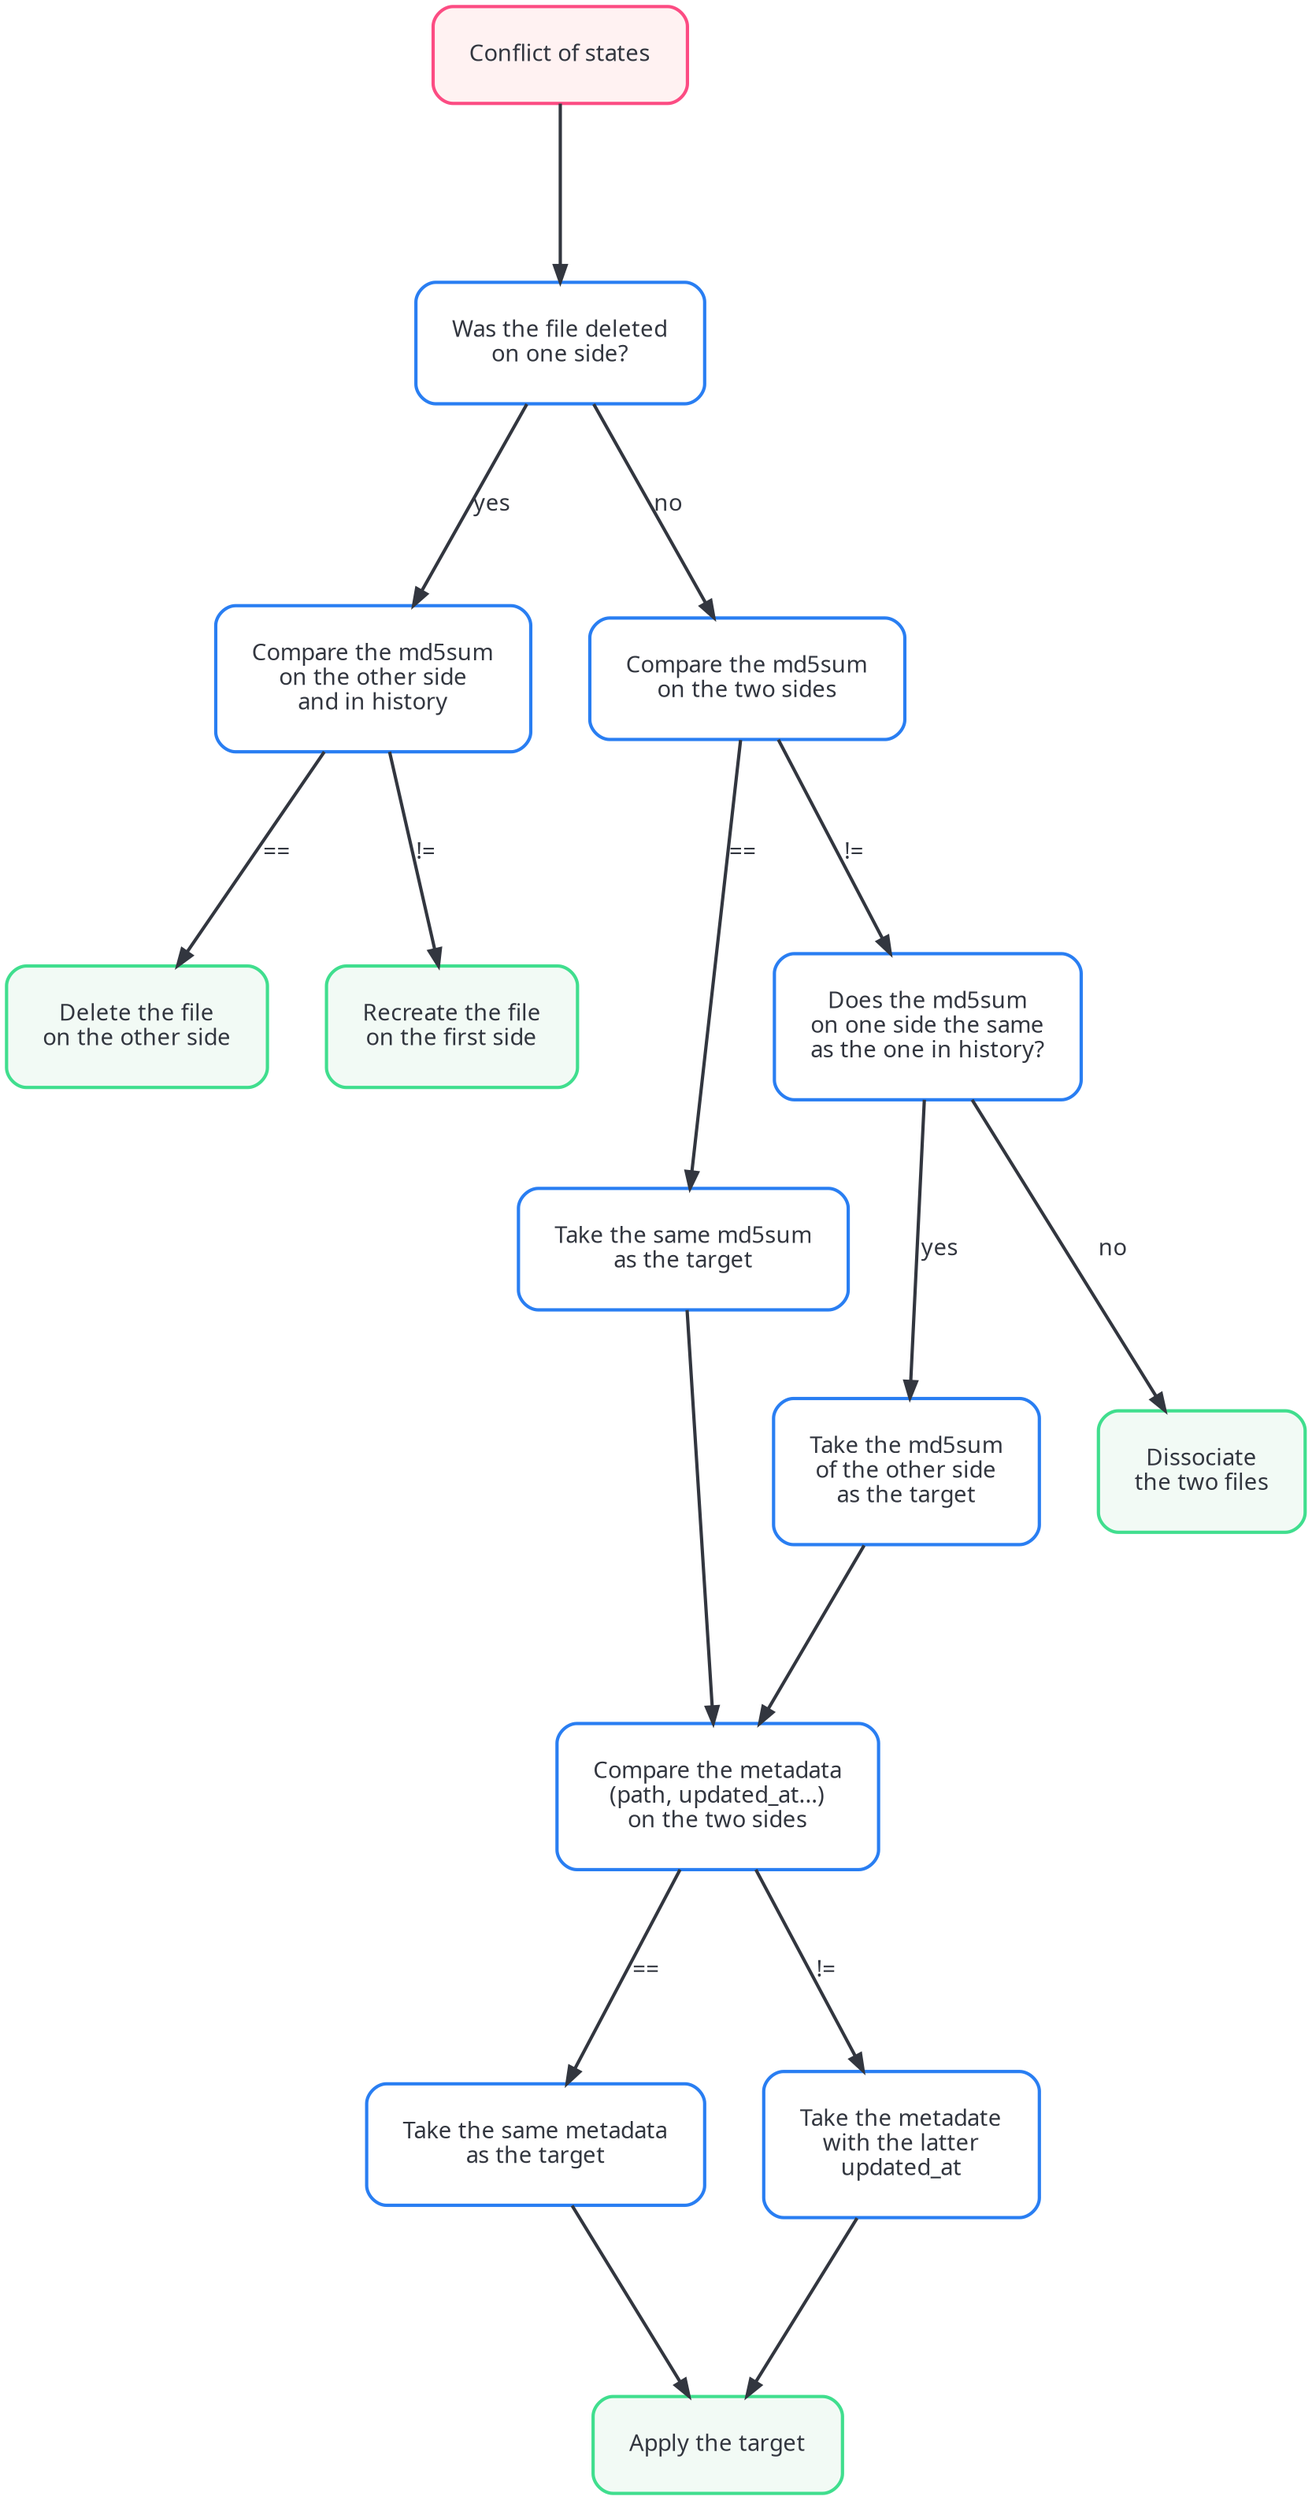 digraph conflict {
	node [fontname="Fira Code", color="#297EF2", fontcolor="#32363F", shape="box", style="bold,rounded", margin=0.3]
	edge [fontname="Fira Code", color="#32363F", fontcolor="#32363F", style="bold"]
	ranksep = 1.5
	nodesep = 0.5

	start [label="Conflict of states", color="#FC4C83", fillcolor="#FFF2F2", style="filled,bold,rounded"]
	start -> ask_deletion

	ask_deletion [label="Was the file deleted\non one side?"]
	ask_deletion -> deleted [label="yes"]
	ask_deletion -> not_deleted [label="no"]

	deleted [label="Compare the md5sum\non the other side\nand in history"]
	deleted -> act_delete [label="=="]
	deleted -> act_recreate [label="!="]

	not_deleted [label="Compare the md5sum\non the two sides"]
	not_deleted -> same_sum [label="=="]
	not_deleted -> changed_sum [label="!="]

	same_sum [label="Take the same md5sum\nas the target"]
	same_sum -> ask_meta

	changed_sum [label="Does the md5sum\non one side the same\nas the one in history?"]
	changed_sum -> updated_sum [label="yes"]
	changed_sum -> act_dissociate [label="no"]

	updated_sum [label="Take the md5sum\nof the other side\nas the target"]
	updated_sum -> ask_meta

	ask_meta [label="Compare the metadata\n(path, updated_at...)\non the two sides"]
	ask_meta -> same_meta [label="=="]
	ask_meta -> changed_meta [label="!="]

	same_meta [label="Take the same metadata\nas the target"]
	same_meta -> act_apply

	changed_meta [label="Take the metadate\nwith the latter\nupdated_at"]
	changed_meta -> act_apply

	act_dissociate [label="Dissociate\nthe two files", color="#40DE8E", fillcolor="#F2FAF5", style="filled,bold,rounded"]
	act_delete [label="Delete the file\non the other side", color="#40DE8E", fillcolor="#F2FAF5", style="filled,bold,rounded"]
	act_recreate [label="Recreate the file\non the first side", color="#40DE8E", fillcolor="#F2FAF5", style="filled,bold,rounded"]
	act_apply [label="Apply the target", color="#40DE8E", fillcolor="#F2FAF5", style="filled,bold,rounded"]
}
